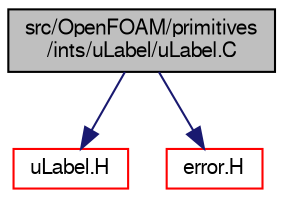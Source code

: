 digraph "src/OpenFOAM/primitives/ints/uLabel/uLabel.C"
{
  bgcolor="transparent";
  edge [fontname="FreeSans",fontsize="10",labelfontname="FreeSans",labelfontsize="10"];
  node [fontname="FreeSans",fontsize="10",shape=record];
  Node0 [label="src/OpenFOAM/primitives\l/ints/uLabel/uLabel.C",height=0.2,width=0.4,color="black", fillcolor="grey75", style="filled", fontcolor="black"];
  Node0 -> Node1 [color="midnightblue",fontsize="10",style="solid",fontname="FreeSans"];
  Node1 [label="uLabel.H",height=0.2,width=0.4,color="red",URL="$a12410.html"];
  Node0 -> Node7 [color="midnightblue",fontsize="10",style="solid",fontname="FreeSans"];
  Node7 [label="error.H",height=0.2,width=0.4,color="red",URL="$a08924.html"];
}
